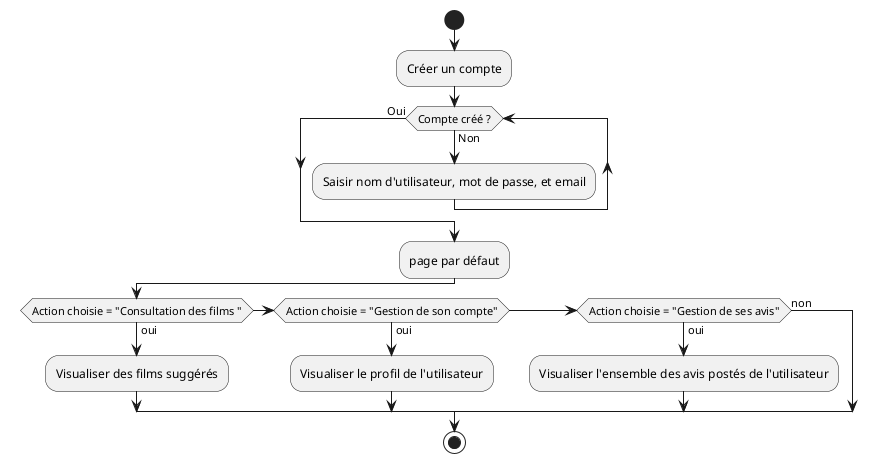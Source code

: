 @startuml DA utilisateur general
|Utilisateur|
start
:Créer un compte;
while (Compte créé ?) is (Non)
  :Saisir nom d'utilisateur, mot de passe, et email;
endwhile (Oui)
|Utilisateur|
:page par défaut;
  if (Action choisie = "Consultation des films ") then (oui)
  :Visualiser des films suggérés; 
  elseif (Action choisie = "Gestion de son compte") then (oui)
    :Visualiser le profil de l'utilisateur;
  elseif (Action choisie = "Gestion de ses avis") then (oui)
    :Visualiser l'ensemble des avis postés de l'utilisateur;
  else (non)
endif
stop
@enduml
